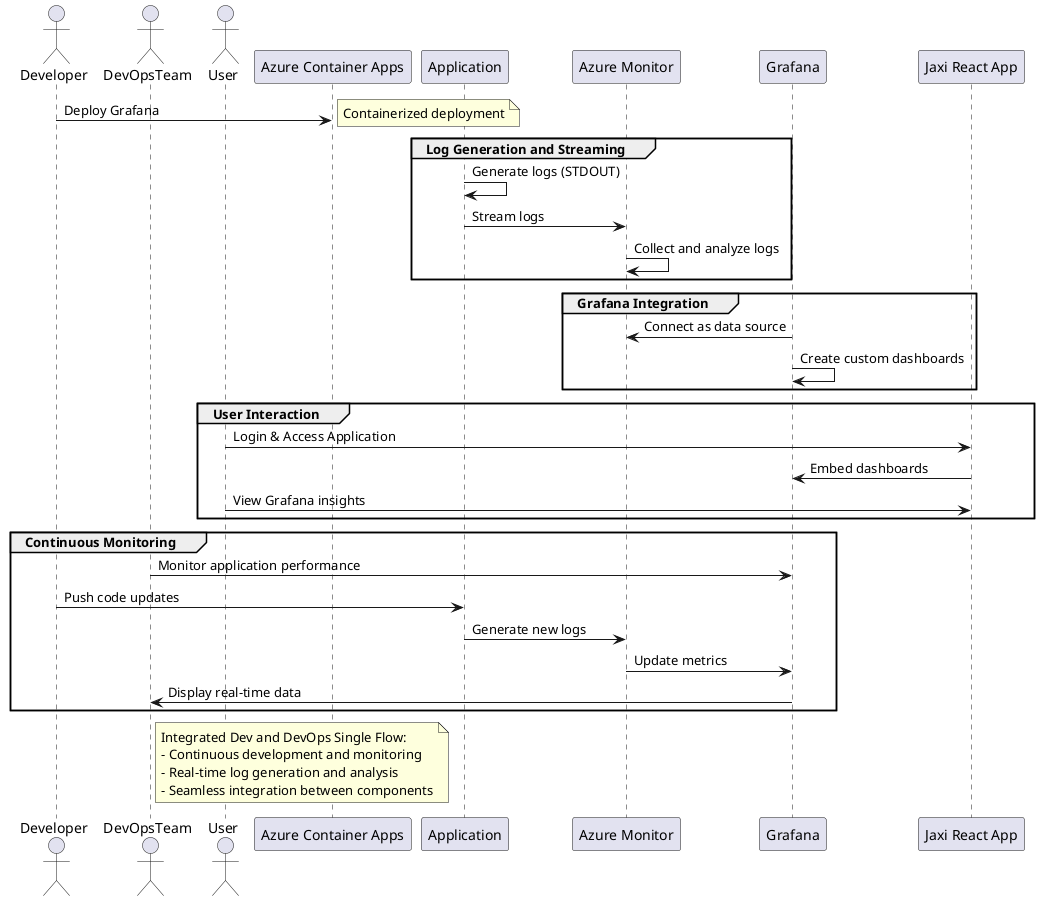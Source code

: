 @startuml
actor Developer
actor DevOpsTeam
actor User

participant "Azure Container Apps" as ACA
participant "Application" as App
participant "Azure Monitor" as AzureMonitor
participant "Grafana" as Grafana
participant "Jaxi React App" as MFE

Developer -> ACA: Deploy Grafana
note right: Containerized deployment

group Log Generation and Streaming
    App -> App: Generate logs (STDOUT)
    App -> AzureMonitor: Stream logs
    AzureMonitor -> AzureMonitor: Collect and analyze logs
end

group Grafana Integration
    Grafana -> AzureMonitor: Connect as data source
    Grafana -> Grafana: Create custom dashboards
end

group User Interaction
    User -> MFE: Login & Access Application
    MFE -> Grafana: Embed dashboards
    User -> MFE: View Grafana insights
end

group Continuous Monitoring
    DevOpsTeam -> Grafana: Monitor application performance
    Developer -> App: Push code updates
    App -> AzureMonitor: Generate new logs
    AzureMonitor -> Grafana: Update metrics
    Grafana -> DevOpsTeam: Display real-time data
end

note right of DevOpsTeam
  Integrated Dev and DevOps Single Flow:
  - Continuous development and monitoring
  - Real-time log generation and analysis
  - Seamless integration between components
end note
@enduml